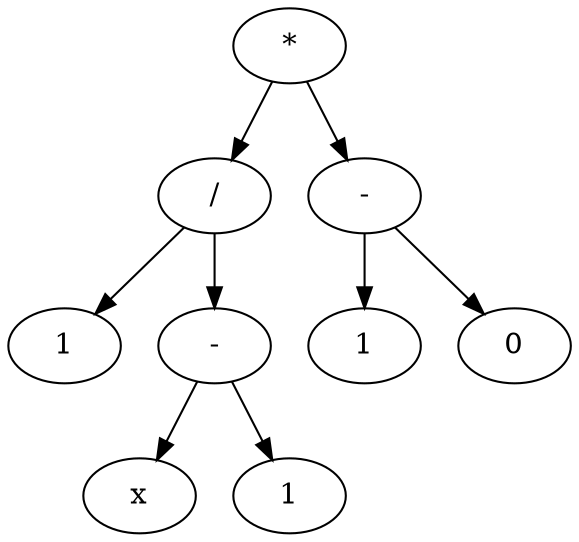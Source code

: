 digraph {
	node0x5604d8f3f9a0[label="*"]
	node0x5604d8f3f970[label="/"]
	node0x5604d8f3f9a0 -> node0x5604d8f3f970
	node0x5604d8f3f970[label="/"]
	node0x5604d8f3f940[label="1"]
	node0x5604d8f3f970 -> node0x5604d8f3f940
	node0x5604d8f3f970[label="/"]
	node0x5604d8f3f8b0[label="-"]
	node0x5604d8f3f970 -> node0x5604d8f3f8b0
	node0x5604d8f3f8b0[label="-"]
	node0x5604d8f3f8e0[label="x"]
	node0x5604d8f3f8b0 -> node0x5604d8f3f8e0
	node0x5604d8f3f8b0[label="-"]
	node0x5604d8f3f910[label="1"]
	node0x5604d8f3f8b0 -> node0x5604d8f3f910
	node0x5604d8f3f9a0[label="*"]
	node0x5604d8f3f880[label="-"]
	node0x5604d8f3f9a0 -> node0x5604d8f3f880
	node0x5604d8f3f880[label="-"]
	node0x5604d8f3f850[label="1"]
	node0x5604d8f3f880 -> node0x5604d8f3f850
	node0x5604d8f3f880[label="-"]
	node0x5604d8f3f820[label="0"]
	node0x5604d8f3f880 -> node0x5604d8f3f820
}
